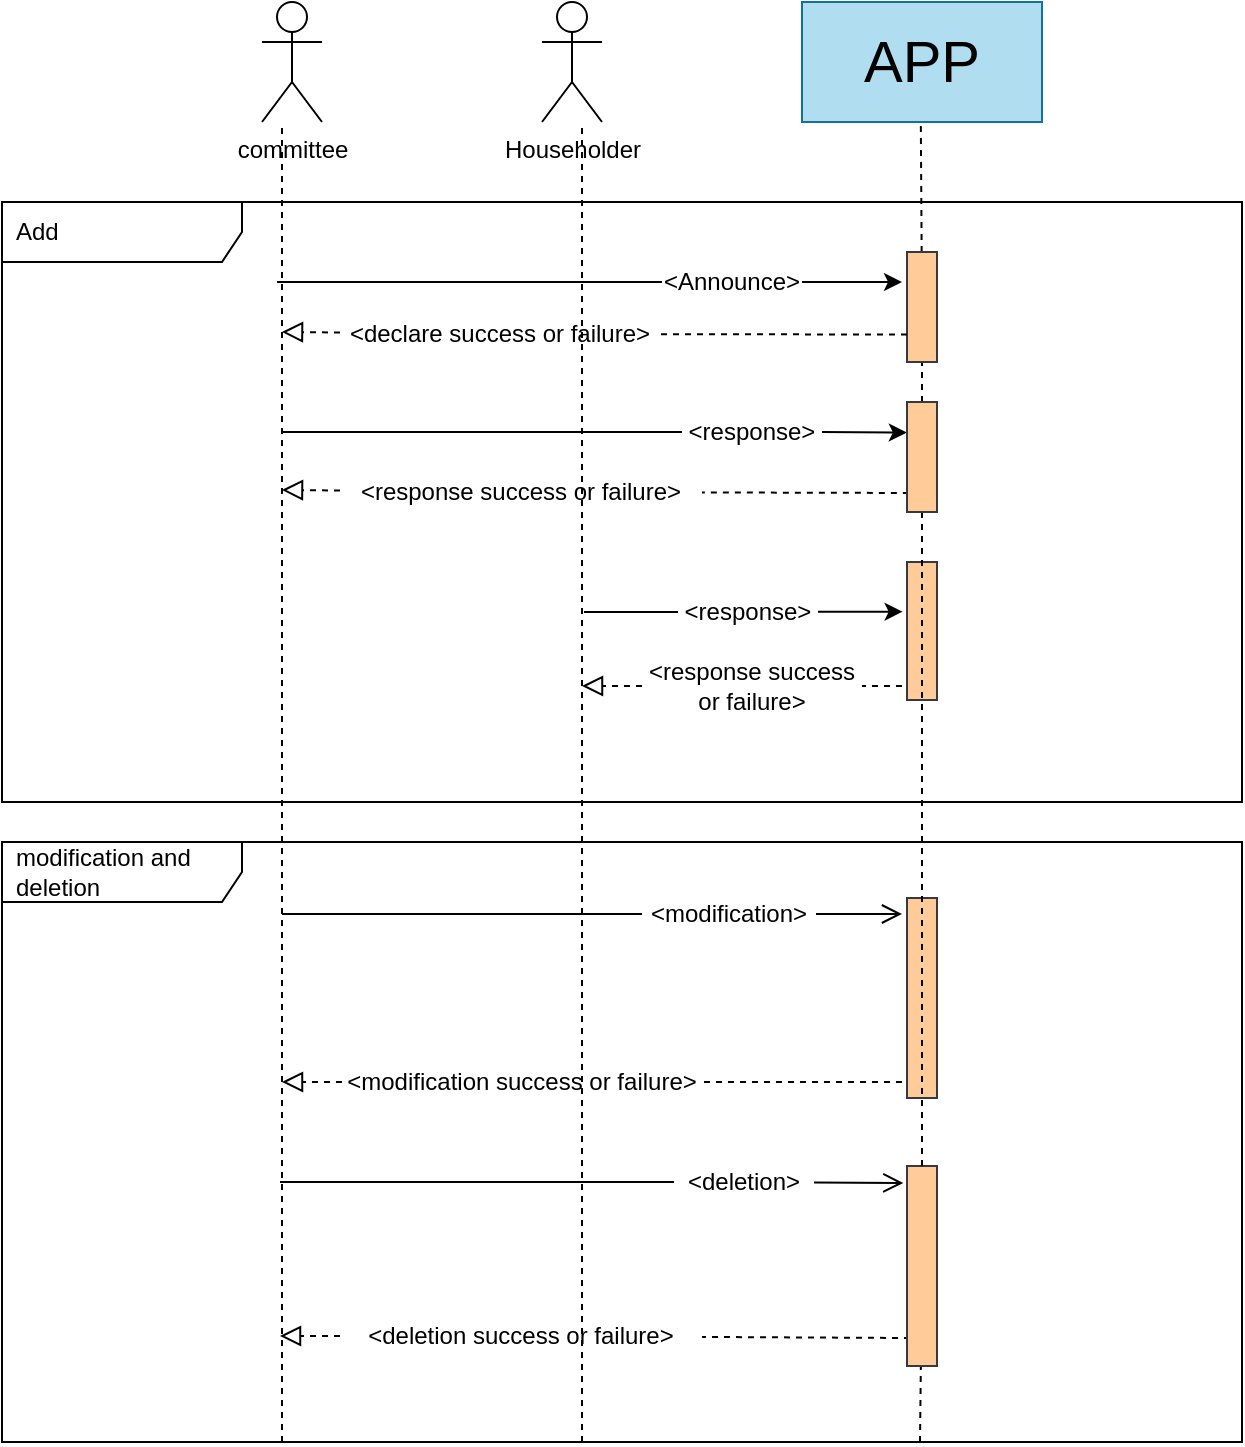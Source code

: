 <mxfile>
    <diagram id="zQV0w05fmvOncsrRLOJS" name="第1頁">
        <mxGraphModel dx="1130" dy="536" grid="1" gridSize="10" guides="1" tooltips="1" connect="1" arrows="1" fold="1" page="1" pageScale="1" pageWidth="827" pageHeight="1169" math="0" shadow="0">
            <root>
                <mxCell id="0"/>
                <mxCell id="1" parent="0"/>
                <mxCell id="69" value="modification and deletion" style="shape=umlFrame;whiteSpace=wrap;html=1;width=120;height=30;boundedLbl=1;verticalAlign=middle;align=left;spacingLeft=5;" parent="1" vertex="1">
                    <mxGeometry x="130" y="610" width="620" height="300" as="geometry"/>
                </mxCell>
                <mxCell id="42" value="Add" style="shape=umlFrame;whiteSpace=wrap;html=1;width=120;height=30;boundedLbl=1;verticalAlign=middle;align=left;spacingLeft=5;" parent="1" vertex="1">
                    <mxGeometry x="130" y="290" width="620" height="300" as="geometry"/>
                </mxCell>
                <mxCell id="4" value="&lt;span style=&quot;font-size: 29px;&quot;&gt;APP&lt;/span&gt;" style="rounded=0;whiteSpace=wrap;html=1;fillColor=#b1ddf0;strokeColor=#10739e;" parent="1" vertex="1">
                    <mxGeometry x="530" y="190" width="120" height="60" as="geometry"/>
                </mxCell>
                <mxCell id="12" value="" style="endArrow=none;dashed=1;html=1;" parent="1" edge="1">
                    <mxGeometry width="50" height="50" relative="1" as="geometry">
                        <mxPoint x="420" y="910" as="sourcePoint"/>
                        <mxPoint x="420" y="250" as="targetPoint"/>
                    </mxGeometry>
                </mxCell>
                <mxCell id="13" value="" style="endArrow=none;dashed=1;html=1;startArrow=none;" parent="1" source="19" edge="1">
                    <mxGeometry width="50" height="50" relative="1" as="geometry">
                        <mxPoint x="589.41" y="850" as="sourcePoint"/>
                        <mxPoint x="589.41" y="250" as="targetPoint"/>
                    </mxGeometry>
                </mxCell>
                <mxCell id="15" value="" style="endArrow=classic;html=1;startArrow=none;" parent="1" source="18" edge="1">
                    <mxGeometry width="50" height="50" relative="1" as="geometry">
                        <mxPoint x="267.5" y="330" as="sourcePoint"/>
                        <mxPoint x="580" y="330" as="targetPoint"/>
                    </mxGeometry>
                </mxCell>
                <mxCell id="17" value="" style="endArrow=none;html=1;" parent="1" target="18" edge="1">
                    <mxGeometry width="50" height="50" relative="1" as="geometry">
                        <mxPoint x="267.5" y="330" as="sourcePoint"/>
                        <mxPoint x="587.5" y="330" as="targetPoint"/>
                    </mxGeometry>
                </mxCell>
                <mxCell id="18" value="&amp;lt;Announce&amp;gt;" style="text;html=1;strokeColor=none;fillColor=none;align=center;verticalAlign=middle;whiteSpace=wrap;rounded=0;" parent="1" vertex="1">
                    <mxGeometry x="460" y="315" width="70" height="30" as="geometry"/>
                </mxCell>
                <mxCell id="20" value="" style="endArrow=none;dashed=1;html=1;startArrow=none;" parent="1" source="82" target="19" edge="1">
                    <mxGeometry width="50" height="50" relative="1" as="geometry">
                        <mxPoint x="589" y="910" as="sourcePoint"/>
                        <mxPoint x="589.41" y="250" as="targetPoint"/>
                    </mxGeometry>
                </mxCell>
                <mxCell id="19" value="" style="rounded=0;whiteSpace=wrap;html=1;fontSize=29;fillColor=#ffcc99;strokeColor=#36393d;" parent="1" vertex="1">
                    <mxGeometry x="582.5" y="315" width="15" height="55" as="geometry"/>
                </mxCell>
                <mxCell id="21" value="" style="endArrow=none;dashed=1;html=1;" parent="1" edge="1">
                    <mxGeometry width="50" height="50" relative="1" as="geometry">
                        <mxPoint x="270" y="910" as="sourcePoint"/>
                        <mxPoint x="270.0" y="250" as="targetPoint"/>
                    </mxGeometry>
                </mxCell>
                <mxCell id="22" value="committee" style="shape=umlActor;verticalLabelPosition=bottom;verticalAlign=top;html=1;outlineConnect=0;" parent="1" vertex="1">
                    <mxGeometry x="260" y="190" width="30" height="60" as="geometry"/>
                </mxCell>
                <mxCell id="23" value="Householder" style="shape=umlActor;verticalLabelPosition=bottom;verticalAlign=top;html=1;outlineConnect=0;" parent="1" vertex="1">
                    <mxGeometry x="400" y="190" width="30" height="60" as="geometry"/>
                </mxCell>
                <mxCell id="26" value="" style="rounded=0;whiteSpace=wrap;html=1;fontSize=29;fillColor=#ffcc99;strokeColor=#36393d;" parent="1" vertex="1">
                    <mxGeometry x="582.5" y="470" width="15" height="69" as="geometry"/>
                </mxCell>
                <mxCell id="38" value="" style="endArrow=classic;html=1;startArrow=none;entryX=-0.146;entryY=0.36;entryDx=0;entryDy=0;entryPerimeter=0;" parent="1" source="35" target="26" edge="1">
                    <mxGeometry width="50" height="50" relative="1" as="geometry">
                        <mxPoint x="421" y="495" as="sourcePoint"/>
                        <mxPoint x="550" y="495" as="targetPoint"/>
                    </mxGeometry>
                </mxCell>
                <mxCell id="39" value="" style="endArrow=none;html=1;" parent="1" target="35" edge="1">
                    <mxGeometry width="50" height="50" relative="1" as="geometry">
                        <mxPoint x="421" y="495" as="sourcePoint"/>
                        <mxPoint x="581" y="495" as="targetPoint"/>
                    </mxGeometry>
                </mxCell>
                <mxCell id="35" value="&amp;lt;response&amp;gt;" style="text;html=1;strokeColor=none;fillColor=none;align=center;verticalAlign=middle;whiteSpace=wrap;rounded=0;" parent="1" vertex="1">
                    <mxGeometry x="468" y="480" width="70" height="30" as="geometry"/>
                </mxCell>
                <mxCell id="47" value="" style="endArrow=block;startArrow=none;endFill=0;startFill=0;endSize=8;html=1;verticalAlign=bottom;dashed=1;labelBackgroundColor=none;" parent="1" source="48" edge="1">
                    <mxGeometry width="160" relative="1" as="geometry">
                        <mxPoint x="580" y="434" as="sourcePoint"/>
                        <mxPoint x="270" y="434" as="targetPoint"/>
                    </mxGeometry>
                </mxCell>
                <mxCell id="49" value="" style="endArrow=none;startArrow=none;endFill=0;startFill=0;endSize=8;html=1;verticalAlign=bottom;dashed=1;labelBackgroundColor=none;exitX=0.062;exitY=0.827;exitDx=0;exitDy=0;exitPerimeter=0;" parent="1" source="82" target="48" edge="1">
                    <mxGeometry width="160" relative="1" as="geometry">
                        <mxPoint x="560" y="435" as="sourcePoint"/>
                        <mxPoint x="270" y="434" as="targetPoint"/>
                    </mxGeometry>
                </mxCell>
                <mxCell id="48" value="&amp;lt;response success or failure&amp;gt;" style="text;html=1;strokeColor=none;fillColor=none;align=center;verticalAlign=middle;whiteSpace=wrap;rounded=0;" parent="1" vertex="1">
                    <mxGeometry x="299" y="420" width="181" height="30" as="geometry"/>
                </mxCell>
                <mxCell id="50" value="" style="endArrow=block;startArrow=none;endFill=0;startFill=0;endSize=8;html=1;verticalAlign=bottom;dashed=1;labelBackgroundColor=none;" parent="1" source="51" edge="1">
                    <mxGeometry width="160" relative="1" as="geometry">
                        <mxPoint x="580" y="532" as="sourcePoint"/>
                        <mxPoint x="420" y="532" as="targetPoint"/>
                    </mxGeometry>
                </mxCell>
                <mxCell id="52" value="" style="endArrow=none;startArrow=none;endFill=0;startFill=0;endSize=8;html=1;verticalAlign=bottom;dashed=1;labelBackgroundColor=none;" parent="1" target="51" edge="1">
                    <mxGeometry width="160" relative="1" as="geometry">
                        <mxPoint x="580" y="532" as="sourcePoint"/>
                        <mxPoint x="420" y="532" as="targetPoint"/>
                    </mxGeometry>
                </mxCell>
                <mxCell id="51" value="&amp;lt;response success or failure&amp;gt;" style="text;html=1;strokeColor=none;fillColor=none;align=center;verticalAlign=middle;whiteSpace=wrap;rounded=0;" parent="1" vertex="1">
                    <mxGeometry x="450" y="517" width="110" height="30" as="geometry"/>
                </mxCell>
                <mxCell id="53" value="" style="endArrow=open;startArrow=none;endFill=0;startFill=0;endSize=8;html=1;verticalAlign=bottom;labelBackgroundColor=none;strokeWidth=1;" parent="1" source="54" edge="1">
                    <mxGeometry width="160" relative="1" as="geometry">
                        <mxPoint x="270" y="646" as="sourcePoint"/>
                        <mxPoint x="580" y="646" as="targetPoint"/>
                    </mxGeometry>
                </mxCell>
                <mxCell id="55" value="" style="rounded=0;whiteSpace=wrap;html=1;fontSize=29;fillColor=#ffcc99;strokeColor=#36393d;" parent="1" vertex="1">
                    <mxGeometry x="582.5" y="638" width="15" height="100" as="geometry"/>
                </mxCell>
                <mxCell id="56" value="" style="endArrow=none;startArrow=none;endFill=0;startFill=0;endSize=8;html=1;verticalAlign=bottom;labelBackgroundColor=none;strokeWidth=1;" parent="1" target="54" edge="1">
                    <mxGeometry width="160" relative="1" as="geometry">
                        <mxPoint x="270" y="646" as="sourcePoint"/>
                        <mxPoint x="580" y="646" as="targetPoint"/>
                    </mxGeometry>
                </mxCell>
                <mxCell id="54" value="&amp;lt;modification&amp;gt;" style="text;html=1;strokeColor=none;fillColor=none;align=center;verticalAlign=middle;whiteSpace=wrap;rounded=0;" parent="1" vertex="1">
                    <mxGeometry x="450" y="631" width="87" height="30" as="geometry"/>
                </mxCell>
                <mxCell id="57" value="" style="endArrow=block;startArrow=none;endFill=0;startFill=0;endSize=8;html=1;verticalAlign=bottom;dashed=1;labelBackgroundColor=none;" parent="1" source="58" edge="1">
                    <mxGeometry width="160" relative="1" as="geometry">
                        <mxPoint x="580" y="730" as="sourcePoint"/>
                        <mxPoint x="270" y="730" as="targetPoint"/>
                    </mxGeometry>
                </mxCell>
                <mxCell id="59" value="" style="endArrow=none;startArrow=none;endFill=0;startFill=0;endSize=8;html=1;verticalAlign=bottom;dashed=1;labelBackgroundColor=none;" parent="1" target="58" edge="1">
                    <mxGeometry width="160" relative="1" as="geometry">
                        <mxPoint x="580" y="730" as="sourcePoint"/>
                        <mxPoint x="270" y="730" as="targetPoint"/>
                    </mxGeometry>
                </mxCell>
                <mxCell id="58" value="&amp;lt;modification&amp;nbsp;success or failure&amp;gt;" style="text;html=1;strokeColor=none;fillColor=none;align=center;verticalAlign=middle;whiteSpace=wrap;rounded=0;" parent="1" vertex="1">
                    <mxGeometry x="300" y="715" width="180" height="30" as="geometry"/>
                </mxCell>
                <mxCell id="62" value="" style="endArrow=open;startArrow=none;endFill=0;startFill=0;endSize=8;html=1;verticalAlign=bottom;labelBackgroundColor=none;strokeWidth=1;entryX=-0.122;entryY=0.085;entryDx=0;entryDy=0;entryPerimeter=0;" parent="1" source="65" target="63" edge="1">
                    <mxGeometry width="160" relative="1" as="geometry">
                        <mxPoint x="269" y="780" as="sourcePoint"/>
                        <mxPoint x="579" y="780" as="targetPoint"/>
                    </mxGeometry>
                </mxCell>
                <mxCell id="64" value="" style="endArrow=none;startArrow=none;endFill=0;startFill=0;endSize=8;html=1;verticalAlign=bottom;labelBackgroundColor=none;strokeWidth=1;" parent="1" target="65" edge="1">
                    <mxGeometry width="160" relative="1" as="geometry">
                        <mxPoint x="269" y="780" as="sourcePoint"/>
                        <mxPoint x="579" y="780" as="targetPoint"/>
                    </mxGeometry>
                </mxCell>
                <mxCell id="65" value="&amp;lt;deletion&amp;gt;" style="text;html=1;strokeColor=none;fillColor=none;align=center;verticalAlign=middle;whiteSpace=wrap;rounded=0;" parent="1" vertex="1">
                    <mxGeometry x="466" y="765" width="70" height="30" as="geometry"/>
                </mxCell>
                <mxCell id="66" value="" style="endArrow=block;startArrow=none;endFill=0;startFill=0;endSize=8;html=1;verticalAlign=bottom;dashed=1;labelBackgroundColor=none;" parent="1" source="68" edge="1">
                    <mxGeometry width="160" relative="1" as="geometry">
                        <mxPoint x="579" y="864" as="sourcePoint"/>
                        <mxPoint x="269" y="857" as="targetPoint"/>
                    </mxGeometry>
                </mxCell>
                <mxCell id="67" value="" style="endArrow=none;startArrow=none;endFill=0;startFill=0;endSize=8;html=1;verticalAlign=bottom;dashed=1;labelBackgroundColor=none;exitX=0.1;exitY=0.86;exitDx=0;exitDy=0;exitPerimeter=0;" parent="1" source="63" target="68" edge="1">
                    <mxGeometry width="160" relative="1" as="geometry">
                        <mxPoint x="580" y="857" as="sourcePoint"/>
                        <mxPoint x="269" y="864" as="targetPoint"/>
                    </mxGeometry>
                </mxCell>
                <mxCell id="68" value="&amp;lt;deletion&amp;nbsp;success or failure&amp;gt;" style="text;html=1;strokeColor=none;fillColor=none;align=center;verticalAlign=middle;whiteSpace=wrap;rounded=0;" parent="1" vertex="1">
                    <mxGeometry x="299" y="842" width="181" height="30" as="geometry"/>
                </mxCell>
                <mxCell id="75" value="" style="endArrow=none;dashed=1;html=1;" parent="1" target="63" edge="1">
                    <mxGeometry width="50" height="50" relative="1" as="geometry">
                        <mxPoint x="589" y="910" as="sourcePoint"/>
                        <mxPoint x="589.908" y="415.0" as="targetPoint"/>
                    </mxGeometry>
                </mxCell>
                <mxCell id="63" value="" style="rounded=0;whiteSpace=wrap;html=1;fontSize=29;fillColor=#ffcc99;strokeColor=#36393d;" parent="1" vertex="1">
                    <mxGeometry x="582.5" y="772" width="15" height="100" as="geometry"/>
                </mxCell>
                <mxCell id="76" value="" style="endArrow=classic;html=1;startArrow=none;exitX=1;exitY=0.5;exitDx=0;exitDy=0;entryX=-0.005;entryY=0.278;entryDx=0;entryDy=0;entryPerimeter=0;" parent="1" source="78" target="82" edge="1">
                    <mxGeometry width="50" height="50" relative="1" as="geometry">
                        <mxPoint x="540" y="406.435" as="sourcePoint"/>
                        <mxPoint x="570" y="410" as="targetPoint"/>
                    </mxGeometry>
                </mxCell>
                <mxCell id="77" value="" style="endArrow=none;html=1;" parent="1" target="78" edge="1">
                    <mxGeometry width="50" height="50" relative="1" as="geometry">
                        <mxPoint x="270" y="405" as="sourcePoint"/>
                        <mxPoint x="597.5" y="405" as="targetPoint"/>
                        <Array as="points">
                            <mxPoint x="400" y="405"/>
                        </Array>
                    </mxGeometry>
                </mxCell>
                <mxCell id="78" value="&amp;lt;response&amp;gt;" style="text;html=1;strokeColor=none;fillColor=none;align=center;verticalAlign=middle;whiteSpace=wrap;rounded=0;" parent="1" vertex="1">
                    <mxGeometry x="470" y="390" width="70" height="30" as="geometry"/>
                </mxCell>
                <mxCell id="79" value="" style="endArrow=block;startArrow=none;endFill=0;startFill=0;endSize=8;html=1;verticalAlign=bottom;dashed=1;labelBackgroundColor=none;" parent="1" source="81" edge="1">
                    <mxGeometry width="160" relative="1" as="geometry">
                        <mxPoint x="580" y="355" as="sourcePoint"/>
                        <mxPoint x="270" y="355" as="targetPoint"/>
                    </mxGeometry>
                </mxCell>
                <mxCell id="80" value="" style="endArrow=none;startArrow=none;endFill=0;startFill=0;endSize=8;html=1;verticalAlign=bottom;dashed=1;labelBackgroundColor=none;exitX=0;exitY=0.75;exitDx=0;exitDy=0;" parent="1" source="19" target="81" edge="1">
                    <mxGeometry width="160" relative="1" as="geometry">
                        <mxPoint x="550" y="360" as="sourcePoint"/>
                        <mxPoint x="270" y="355" as="targetPoint"/>
                    </mxGeometry>
                </mxCell>
                <mxCell id="81" value="&amp;lt;declare success or failure&amp;gt;" style="text;html=1;strokeColor=none;fillColor=none;align=center;verticalAlign=middle;whiteSpace=wrap;rounded=0;" parent="1" vertex="1">
                    <mxGeometry x="299" y="341" width="160" height="30" as="geometry"/>
                </mxCell>
                <mxCell id="83" value="" style="endArrow=none;dashed=1;html=1;startArrow=none;" parent="1" source="63" target="82" edge="1">
                    <mxGeometry width="50" height="50" relative="1" as="geometry">
                        <mxPoint x="590" y="772" as="sourcePoint"/>
                        <mxPoint x="590" y="370" as="targetPoint"/>
                    </mxGeometry>
                </mxCell>
                <mxCell id="82" value="" style="rounded=0;whiteSpace=wrap;html=1;fontSize=29;fillColor=#ffcc99;strokeColor=#36393d;" parent="1" vertex="1">
                    <mxGeometry x="582.5" y="390" width="15" height="55" as="geometry"/>
                </mxCell>
            </root>
        </mxGraphModel>
    </diagram>
</mxfile>
